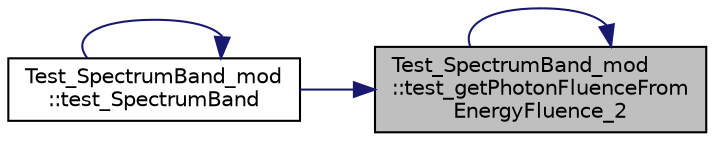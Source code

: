 digraph "Test_SpectrumBand_mod::test_getPhotonFluenceFromEnergyFluence_2"
{
 // LATEX_PDF_SIZE
  edge [fontname="Helvetica",fontsize="10",labelfontname="Helvetica",labelfontsize="10"];
  node [fontname="Helvetica",fontsize="10",shape=record];
  rankdir="RL";
  Node1 [label="Test_SpectrumBand_mod\l::test_getPhotonFluenceFrom\lEnergyFluence_2",height=0.2,width=0.4,color="black", fillcolor="grey75", style="filled", fontcolor="black",tooltip=" "];
  Node1 -> Node1 [dir="back",color="midnightblue",fontsize="10",style="solid",fontname="Helvetica"];
  Node1 -> Node2 [dir="back",color="midnightblue",fontsize="10",style="solid",fontname="Helvetica"];
  Node2 [label="Test_SpectrumBand_mod\l::test_SpectrumBand",height=0.2,width=0.4,color="black", fillcolor="white", style="filled",URL="$namespaceTest__SpectrumBand__mod.html#a57364a7f85b628ca3cc00da33d206c24",tooltip=" "];
  Node2 -> Node2 [dir="back",color="midnightblue",fontsize="10",style="solid",fontname="Helvetica"];
}
